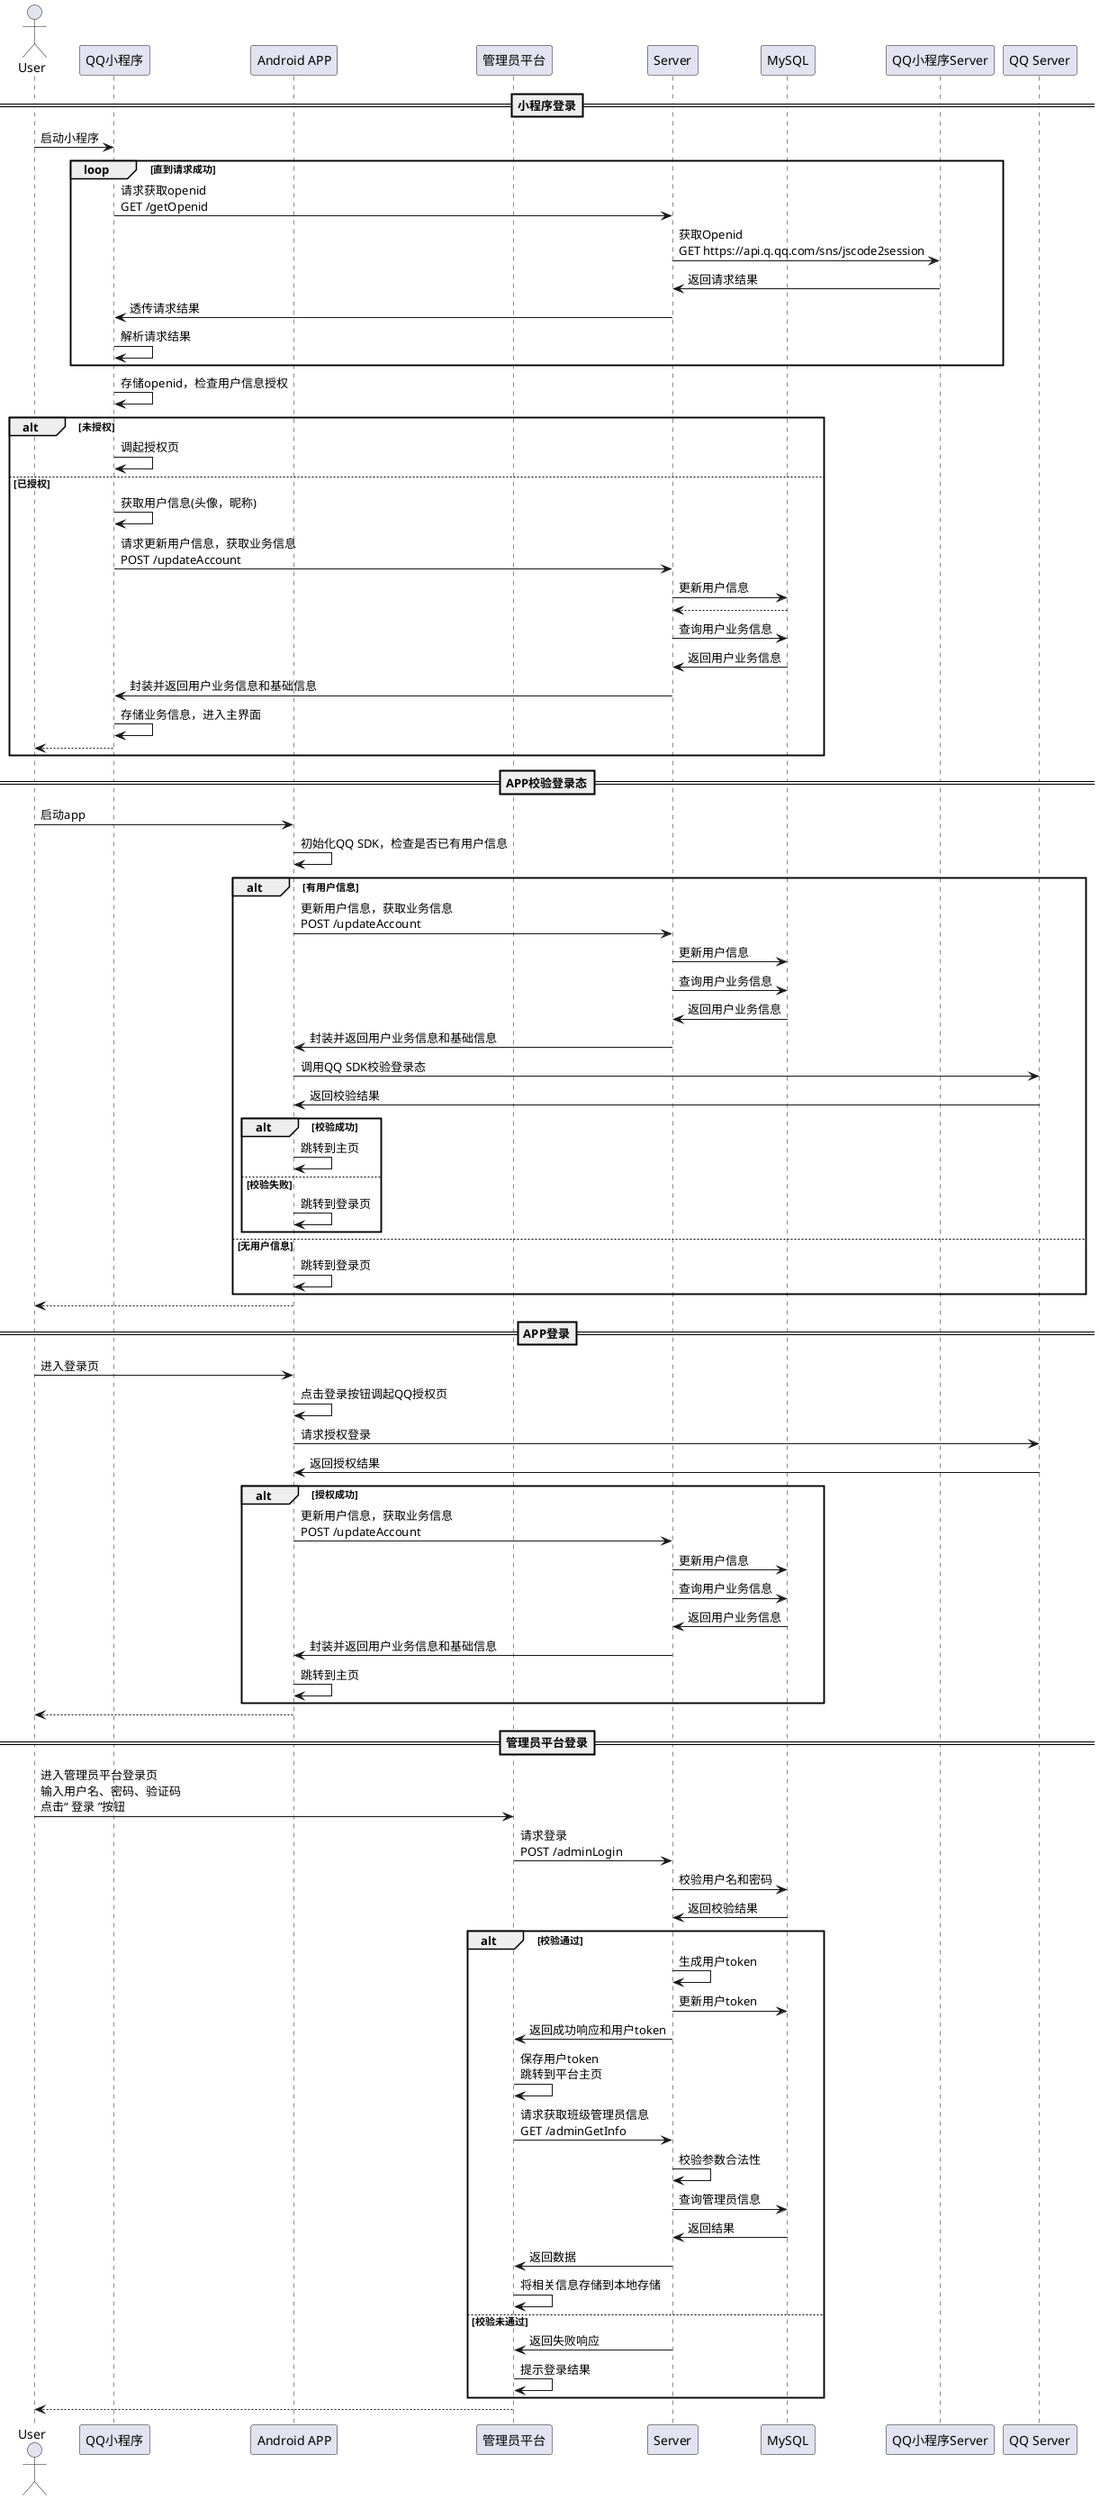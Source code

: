 @startuml 账户-登录
actor "User" as user
participant "QQ小程序" as qp
participant "Android APP" as app
participant "管理员平台" as admin
participant "Server" as server
participant "MySQL" as db
participant "QQ小程序Server" as qps
participant "QQ Server" as qs
==小程序登录==
user->qp:启动小程序
loop 直到请求成功
    qp->server:请求获取openid\nGET /getOpenid
    server->qps:获取Openid\nGET https://api.q.qq.com/sns/jscode2session
    server<-qps:返回请求结果
    qp<-server:透传请求结果
    qp->qp:解析请求结果
end
qp->qp:存储openid，检查用户信息授权
alt 未授权
    qp->qp:调起授权页
else 已授权
    qp->qp:获取用户信息(头像，昵称)
    qp->server:请求更新用户信息，获取业务信息\nPOST /updateAccount
    server->db:更新用户信息
    server<--db
    server->db:查询用户业务信息
    server<-db:返回用户业务信息
    qp<-server:封装并返回用户业务信息和基础信息
    qp->qp:存储业务信息，进入主界面
    user<--qp
end
==APP校验登录态==
user->app:启动app
app->app:初始化QQ SDK，检查是否已有用户信息
alt 有用户信息
    app->server:更新用户信息，获取业务信息\nPOST /updateAccount
    server->db:更新用户信息
    server->db:查询用户业务信息
    server<-db:返回用户业务信息
    app<-server:封装并返回用户业务信息和基础信息
    app->qs:调用QQ SDK校验登录态
    app<-qs:返回校验结果
    alt 校验成功
        app->app:跳转到主页
    else 校验失败
        app->app:跳转到登录页
    end
else 无用户信息
    app->app:跳转到登录页
end
user<--app
==APP登录==
user->app:进入登录页
app->app:点击登录按钮调起QQ授权页
app->qs:请求授权登录
app<-qs:返回授权结果
alt 授权成功
    app->server:更新用户信息，获取业务信息\nPOST /updateAccount
    server->db:更新用户信息
    server->db:查询用户业务信息
    server<-db:返回用户业务信息
    app<-server:封装并返回用户业务信息和基础信息
    app->app:跳转到主页
end
user<--app
==管理员平台登录==
user->admin:进入管理员平台登录页\n输入用户名、密码、验证码\n点击“ 登录 ”按钮
admin->server:请求登录\nPOST /adminLogin
server->db:校验用户名和密码
server<-db:返回校验结果
alt 校验通过
server->server:生成用户token
server->db:更新用户token
admin<-server:返回成功响应和用户token
admin->admin:保存用户token\n跳转到平台主页
admin->server:请求获取班级管理员信息\nGET /adminGetInfo
server->server:校验参数合法性
server->db:查询管理员信息
server<-db:返回结果
admin<-server:返回数据
admin->admin:将相关信息存储到本地存储
else 校验未通过
admin<-server:返回失败响应
admin->admin:提示登录结果
end
user<--admin
@enduml
